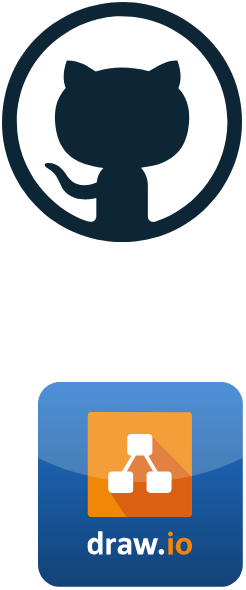 <mxfile version="14.6.6" type="embed"><diagram id="XHefL9Jy-OuIyHpCQK-P" name="Page-1"><mxGraphModel dx="922" dy="402" grid="1" gridSize="10" guides="1" tooltips="1" connect="1" arrows="1" fold="1" page="1" pageScale="1" pageWidth="850" pageHeight="1100" math="0" shadow="0"><root><mxCell id="0"/><mxCell id="1" parent="0"/><mxCell id="2" value="" style="dashed=0;outlineConnect=0;html=1;align=center;labelPosition=center;verticalLabelPosition=bottom;verticalAlign=top;shape=mxgraph.weblogos.github" parent="1" vertex="1"><mxGeometry x="20" y="20" width="120" height="120" as="geometry"/></mxCell><mxCell id="3" value="" style="dashed=0;outlineConnect=0;html=1;align=center;labelPosition=center;verticalLabelPosition=bottom;verticalAlign=top;shape=mxgraph.webicons.drawio2;fillColor=#2174CE;gradientColor=#134277" vertex="1" parent="1"><mxGeometry x="38" y="210" width="102.4" height="102.4" as="geometry"/></mxCell></root></mxGraphModel></diagram></mxfile>